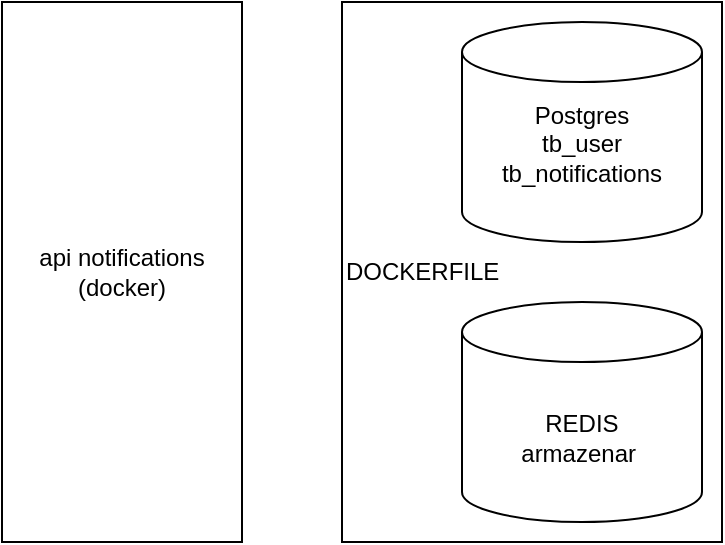 <mxfile version="24.3.1" type="device">
  <diagram id="C5RBs43oDa-KdzZeNtuy" name="Page-1">
    <mxGraphModel dx="737" dy="298" grid="1" gridSize="10" guides="1" tooltips="1" connect="1" arrows="1" fold="1" page="1" pageScale="1" pageWidth="827" pageHeight="1169" math="0" shadow="0">
      <root>
        <mxCell id="WIyWlLk6GJQsqaUBKTNV-0" />
        <mxCell id="WIyWlLk6GJQsqaUBKTNV-1" parent="WIyWlLk6GJQsqaUBKTNV-0" />
        <mxCell id="cAJJ3kK8mP1K83DnH4hO-0" value="api notifications&lt;div&gt;(docker)&lt;/div&gt;" style="rounded=0;whiteSpace=wrap;html=1;" vertex="1" parent="WIyWlLk6GJQsqaUBKTNV-1">
          <mxGeometry x="230" width="120" height="270" as="geometry" />
        </mxCell>
        <mxCell id="cAJJ3kK8mP1K83DnH4hO-1" value="&lt;div&gt;DOCKERFILE&lt;/div&gt;" style="rounded=0;whiteSpace=wrap;html=1;align=left;" vertex="1" parent="WIyWlLk6GJQsqaUBKTNV-1">
          <mxGeometry x="400" width="190" height="270" as="geometry" />
        </mxCell>
        <mxCell id="cAJJ3kK8mP1K83DnH4hO-4" value="Postgres&lt;div&gt;tb_user&lt;/div&gt;&lt;div&gt;tb_notifications&lt;/div&gt;&lt;div&gt;&lt;br&gt;&lt;/div&gt;" style="shape=cylinder3;whiteSpace=wrap;html=1;boundedLbl=1;backgroundOutline=1;size=15;" vertex="1" parent="WIyWlLk6GJQsqaUBKTNV-1">
          <mxGeometry x="460" y="10" width="120" height="110" as="geometry" />
        </mxCell>
        <mxCell id="cAJJ3kK8mP1K83DnH4hO-5" value="&lt;div&gt;REDIS&lt;/div&gt;&lt;div&gt;armazenar&amp;nbsp;&lt;/div&gt;" style="shape=cylinder3;whiteSpace=wrap;html=1;boundedLbl=1;backgroundOutline=1;size=15;" vertex="1" parent="WIyWlLk6GJQsqaUBKTNV-1">
          <mxGeometry x="460" y="150" width="120" height="110" as="geometry" />
        </mxCell>
      </root>
    </mxGraphModel>
  </diagram>
</mxfile>
